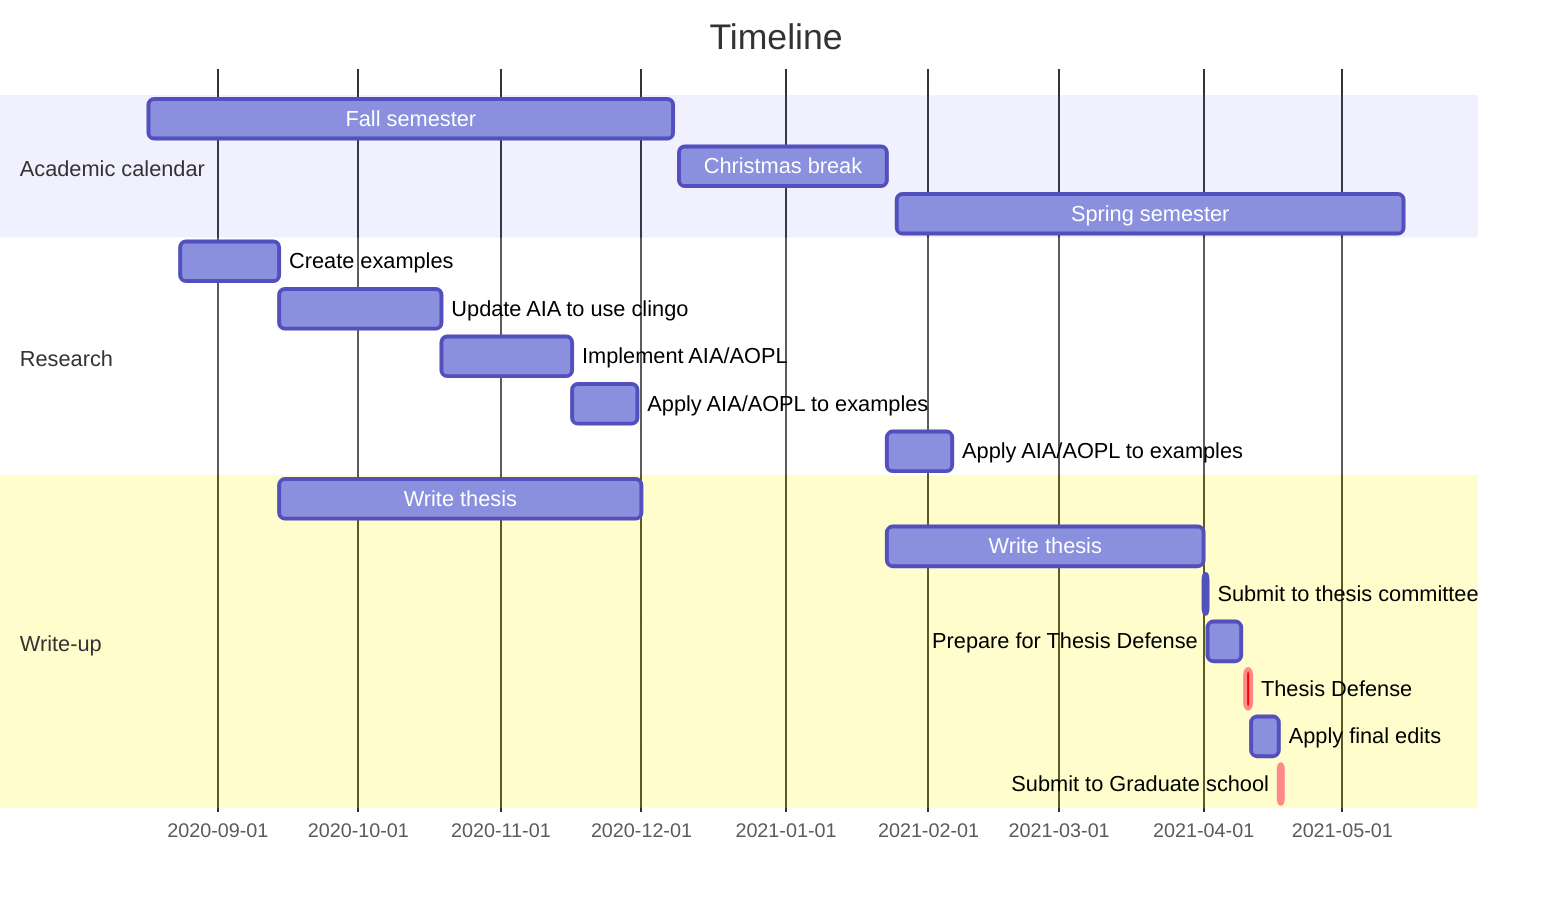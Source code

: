 gantt
	title Timeline
	dateFormat  YYYY-MM-DD

	section Academic calendar
		Fall semester				: fall_semester, 2020-08-17, 2020-12-08
		Christmas break				: christmas_break, 2020-12-09, 2021-01-23
		%% J-term						: j_term, 2021-01-02, 2021-01-23
		Spring semester				: spring_semester, 2021-01-25, 2021-05-14

	section Research
		Create examples				: create_examples, 2020-08-24, 3w
		Update AIA to use clingo	: update_aia, after create_examples, 5w
		Implement AIA/AOPL			: implement_aia_aopl, after update_aia, 4w
		Apply AIA/AOPL to examples	: apply_aia_aopl, after implement_aia_aopl, 2w
		Apply AIA/AOPL to examples	: apply_aia_aopl, after christmas_break, 2w

	section Write-up
		Write thesis				: thesis, after create_examples, 2020-12-01
		Write thesis				: thesis, after christmas_break, 2021-04-01
		Submit to thesis committee	: committee_submission, 2021-04-01, 1d
		Prepare for Thesis Defense	: after committee_submission, 7d
		Thesis Defense				: crit, defense, 2021-04-10, 1d
		Apply final edits			: after defense, 2021-04-17
		Submit to Graduate school	: crit, final_submission, 2021-04-17, 1d